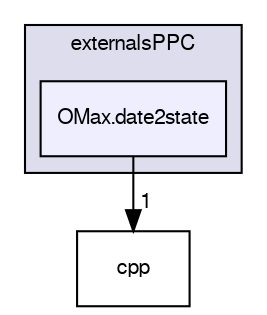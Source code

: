 digraph G {
  bgcolor=transparent;
  compound=true
  node [ fontsize="10", fontname="FreeSans"];
  edge [ labelfontsize="10", labelfontname="FreeSans"];
  subgraph clusterdir_1b9e43ffd41b47e2a62c03d2db4f81db {
    graph [ bgcolor="#ddddee", pencolor="black", label="externalsPPC" fontname="FreeSans", fontsize="10", URL="dir_1b9e43ffd41b47e2a62c03d2db4f81db.html"]
  dir_5af0c66c48553f861156722b60e781c7 [shape=box, label="OMax.date2state", style="filled", fillcolor="#eeeeff", pencolor="black", URL="dir_5af0c66c48553f861156722b60e781c7.html"];
  }
  dir_bc5a9248bf4fe98448844334faba2c26 [shape=box label="cpp" URL="dir_bc5a9248bf4fe98448844334faba2c26.html"];
  dir_5af0c66c48553f861156722b60e781c7->dir_bc5a9248bf4fe98448844334faba2c26 [headlabel="1", labeldistance=1.5 headhref="dir_000011_000024.html"];
}
